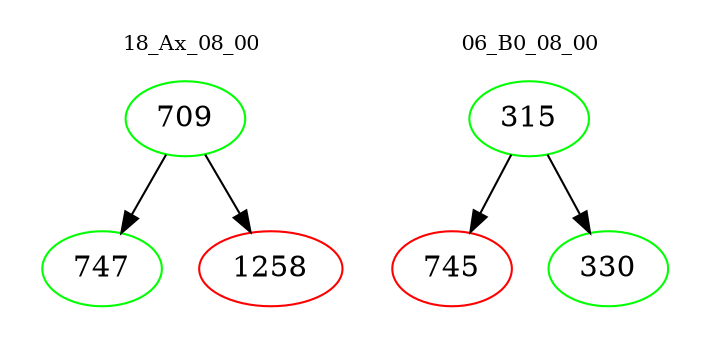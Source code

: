 digraph{
subgraph cluster_0 {
color = white
label = "18_Ax_08_00";
fontsize=10;
T0_709 [label="709", color="green"]
T0_709 -> T0_747 [color="black"]
T0_747 [label="747", color="green"]
T0_709 -> T0_1258 [color="black"]
T0_1258 [label="1258", color="red"]
}
subgraph cluster_1 {
color = white
label = "06_B0_08_00";
fontsize=10;
T1_315 [label="315", color="green"]
T1_315 -> T1_745 [color="black"]
T1_745 [label="745", color="red"]
T1_315 -> T1_330 [color="black"]
T1_330 [label="330", color="green"]
}
}
